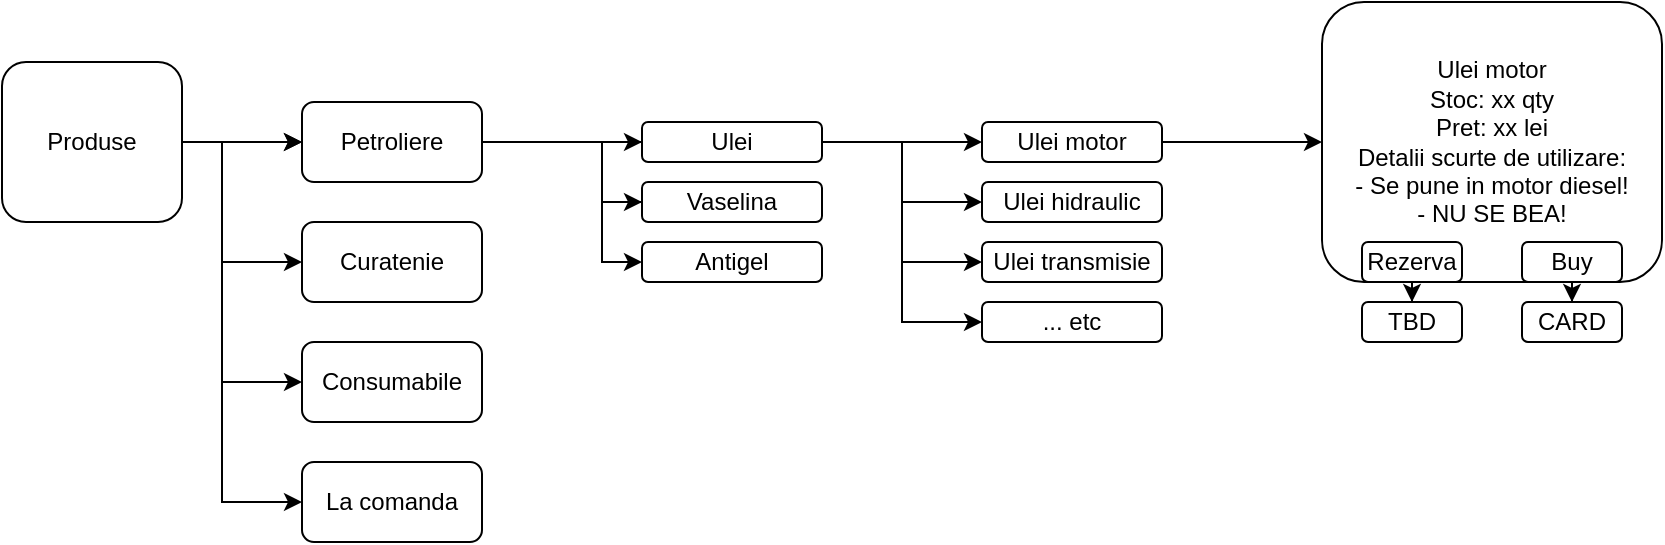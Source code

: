 <mxfile version="21.2.8" type="device">
  <diagram id="R2lEEEUBdFMjLlhIrx00" name="Page-1">
    <mxGraphModel dx="828" dy="458" grid="1" gridSize="10" guides="1" tooltips="1" connect="1" arrows="1" fold="1" page="1" pageScale="1" pageWidth="850" pageHeight="1100" math="0" shadow="0" extFonts="Permanent Marker^https://fonts.googleapis.com/css?family=Permanent+Marker">
      <root>
        <mxCell id="0" />
        <mxCell id="1" parent="0" />
        <mxCell id="tjRm9xzkeBWZtNg0guCN-5" value="" style="edgeStyle=orthogonalEdgeStyle;rounded=0;orthogonalLoop=1;jettySize=auto;html=1;" edge="1" parent="1" source="tjRm9xzkeBWZtNg0guCN-2" target="tjRm9xzkeBWZtNg0guCN-4">
          <mxGeometry relative="1" as="geometry" />
        </mxCell>
        <mxCell id="tjRm9xzkeBWZtNg0guCN-6" value="" style="edgeStyle=orthogonalEdgeStyle;rounded=0;orthogonalLoop=1;jettySize=auto;html=1;" edge="1" parent="1" source="tjRm9xzkeBWZtNg0guCN-2" target="tjRm9xzkeBWZtNg0guCN-4">
          <mxGeometry relative="1" as="geometry" />
        </mxCell>
        <mxCell id="tjRm9xzkeBWZtNg0guCN-8" value="" style="edgeStyle=orthogonalEdgeStyle;rounded=0;orthogonalLoop=1;jettySize=auto;html=1;" edge="1" parent="1" source="tjRm9xzkeBWZtNg0guCN-2" target="tjRm9xzkeBWZtNg0guCN-7">
          <mxGeometry relative="1" as="geometry">
            <Array as="points">
              <mxPoint x="110" y="100" />
              <mxPoint x="110" y="160" />
            </Array>
          </mxGeometry>
        </mxCell>
        <mxCell id="tjRm9xzkeBWZtNg0guCN-10" value="" style="edgeStyle=orthogonalEdgeStyle;rounded=0;orthogonalLoop=1;jettySize=auto;html=1;" edge="1" parent="1" source="tjRm9xzkeBWZtNg0guCN-2" target="tjRm9xzkeBWZtNg0guCN-9">
          <mxGeometry relative="1" as="geometry">
            <Array as="points">
              <mxPoint x="110" y="100" />
              <mxPoint x="110" y="220" />
            </Array>
          </mxGeometry>
        </mxCell>
        <mxCell id="tjRm9xzkeBWZtNg0guCN-2" value="Produse" style="rounded=1;whiteSpace=wrap;html=1;" vertex="1" parent="1">
          <mxGeometry y="60" width="90" height="80" as="geometry" />
        </mxCell>
        <mxCell id="tjRm9xzkeBWZtNg0guCN-15" value="" style="edgeStyle=orthogonalEdgeStyle;rounded=0;orthogonalLoop=1;jettySize=auto;html=1;" edge="1" parent="1" source="tjRm9xzkeBWZtNg0guCN-4" target="tjRm9xzkeBWZtNg0guCN-14">
          <mxGeometry relative="1" as="geometry" />
        </mxCell>
        <mxCell id="tjRm9xzkeBWZtNg0guCN-4" value="Petroliere" style="rounded=1;whiteSpace=wrap;html=1;" vertex="1" parent="1">
          <mxGeometry x="150" y="80" width="90" height="40" as="geometry" />
        </mxCell>
        <mxCell id="tjRm9xzkeBWZtNg0guCN-7" value="Curatenie" style="rounded=1;whiteSpace=wrap;html=1;direction=west;" vertex="1" parent="1">
          <mxGeometry x="150" y="140" width="90" height="40" as="geometry" />
        </mxCell>
        <mxCell id="tjRm9xzkeBWZtNg0guCN-9" value="Consumabile" style="rounded=1;whiteSpace=wrap;html=1;" vertex="1" parent="1">
          <mxGeometry x="150" y="200" width="90" height="40" as="geometry" />
        </mxCell>
        <mxCell id="tjRm9xzkeBWZtNg0guCN-11" value="La comanda" style="rounded=1;whiteSpace=wrap;html=1;" vertex="1" parent="1">
          <mxGeometry x="150" y="260" width="90" height="40" as="geometry" />
        </mxCell>
        <mxCell id="tjRm9xzkeBWZtNg0guCN-13" value="" style="edgeStyle=orthogonalEdgeStyle;rounded=0;orthogonalLoop=1;jettySize=auto;html=1;exitX=1;exitY=0.5;exitDx=0;exitDy=0;" edge="1" parent="1" source="tjRm9xzkeBWZtNg0guCN-2">
          <mxGeometry relative="1" as="geometry">
            <mxPoint x="90" y="160" as="sourcePoint" />
            <mxPoint x="150" y="280" as="targetPoint" />
            <Array as="points">
              <mxPoint x="110" y="100" />
              <mxPoint x="110" y="280" />
            </Array>
          </mxGeometry>
        </mxCell>
        <mxCell id="tjRm9xzkeBWZtNg0guCN-17" value="" style="edgeStyle=orthogonalEdgeStyle;rounded=0;orthogonalLoop=1;jettySize=auto;html=1;" edge="1" parent="1" source="tjRm9xzkeBWZtNg0guCN-14" target="tjRm9xzkeBWZtNg0guCN-16">
          <mxGeometry relative="1" as="geometry">
            <Array as="points">
              <mxPoint x="300" y="100" />
              <mxPoint x="300" y="130" />
            </Array>
          </mxGeometry>
        </mxCell>
        <mxCell id="tjRm9xzkeBWZtNg0guCN-21" value="" style="edgeStyle=orthogonalEdgeStyle;rounded=0;orthogonalLoop=1;jettySize=auto;html=1;" edge="1" parent="1" source="tjRm9xzkeBWZtNg0guCN-14" target="tjRm9xzkeBWZtNg0guCN-20">
          <mxGeometry relative="1" as="geometry" />
        </mxCell>
        <mxCell id="tjRm9xzkeBWZtNg0guCN-14" value="Ulei" style="rounded=1;whiteSpace=wrap;html=1;" vertex="1" parent="1">
          <mxGeometry x="320" y="90" width="90" height="20" as="geometry" />
        </mxCell>
        <mxCell id="tjRm9xzkeBWZtNg0guCN-16" value="Vaselina" style="rounded=1;whiteSpace=wrap;html=1;" vertex="1" parent="1">
          <mxGeometry x="320" y="120" width="90" height="20" as="geometry" />
        </mxCell>
        <mxCell id="tjRm9xzkeBWZtNg0guCN-18" value="Antigel" style="rounded=1;whiteSpace=wrap;html=1;" vertex="1" parent="1">
          <mxGeometry x="320" y="150" width="90" height="20" as="geometry" />
        </mxCell>
        <mxCell id="tjRm9xzkeBWZtNg0guCN-19" value="" style="edgeStyle=orthogonalEdgeStyle;rounded=0;orthogonalLoop=1;jettySize=auto;html=1;" edge="1" parent="1">
          <mxGeometry relative="1" as="geometry">
            <mxPoint x="320" y="130" as="sourcePoint" />
            <mxPoint x="320" y="160" as="targetPoint" />
            <Array as="points">
              <mxPoint x="300" y="130" />
              <mxPoint x="300" y="160" />
            </Array>
          </mxGeometry>
        </mxCell>
        <mxCell id="tjRm9xzkeBWZtNg0guCN-32" value="" style="edgeStyle=orthogonalEdgeStyle;rounded=0;orthogonalLoop=1;jettySize=auto;html=1;" edge="1" parent="1" source="tjRm9xzkeBWZtNg0guCN-20" target="tjRm9xzkeBWZtNg0guCN-31">
          <mxGeometry relative="1" as="geometry" />
        </mxCell>
        <mxCell id="tjRm9xzkeBWZtNg0guCN-20" value="Ulei motor" style="rounded=1;whiteSpace=wrap;html=1;" vertex="1" parent="1">
          <mxGeometry x="490" y="90" width="90" height="20" as="geometry" />
        </mxCell>
        <mxCell id="tjRm9xzkeBWZtNg0guCN-22" value="Ulei hidraulic" style="rounded=1;whiteSpace=wrap;html=1;" vertex="1" parent="1">
          <mxGeometry x="490" y="120" width="90" height="20" as="geometry" />
        </mxCell>
        <mxCell id="tjRm9xzkeBWZtNg0guCN-24" value="" style="edgeStyle=orthogonalEdgeStyle;rounded=0;orthogonalLoop=1;jettySize=auto;html=1;" edge="1" parent="1" source="tjRm9xzkeBWZtNg0guCN-14">
          <mxGeometry relative="1" as="geometry">
            <mxPoint x="410" y="100" as="sourcePoint" />
            <mxPoint x="490" y="130" as="targetPoint" />
            <Array as="points">
              <mxPoint x="450" y="100" />
              <mxPoint x="450" y="130" />
            </Array>
          </mxGeometry>
        </mxCell>
        <mxCell id="tjRm9xzkeBWZtNg0guCN-25" value="Ulei transmisie" style="rounded=1;whiteSpace=wrap;html=1;" vertex="1" parent="1">
          <mxGeometry x="490" y="150" width="90" height="20" as="geometry" />
        </mxCell>
        <mxCell id="tjRm9xzkeBWZtNg0guCN-26" value="" style="edgeStyle=orthogonalEdgeStyle;rounded=0;orthogonalLoop=1;jettySize=auto;html=1;" edge="1" parent="1">
          <mxGeometry relative="1" as="geometry">
            <mxPoint x="410" y="100" as="sourcePoint" />
            <mxPoint x="490" y="160" as="targetPoint" />
            <Array as="points">
              <mxPoint x="410" y="100" />
              <mxPoint x="450" y="100" />
              <mxPoint x="450" y="160" />
            </Array>
          </mxGeometry>
        </mxCell>
        <mxCell id="tjRm9xzkeBWZtNg0guCN-27" value="... etc" style="rounded=1;whiteSpace=wrap;html=1;" vertex="1" parent="1">
          <mxGeometry x="490" y="180" width="90" height="20" as="geometry" />
        </mxCell>
        <mxCell id="tjRm9xzkeBWZtNg0guCN-29" value="" style="edgeStyle=orthogonalEdgeStyle;rounded=0;orthogonalLoop=1;jettySize=auto;html=1;" edge="1" parent="1">
          <mxGeometry relative="1" as="geometry">
            <mxPoint x="410" y="100" as="sourcePoint" />
            <mxPoint x="490" y="190" as="targetPoint" />
            <Array as="points">
              <mxPoint x="410" y="100" />
              <mxPoint x="450" y="100" />
              <mxPoint x="450" y="190" />
            </Array>
          </mxGeometry>
        </mxCell>
        <mxCell id="tjRm9xzkeBWZtNg0guCN-31" value="Ulei motor&lt;br&gt;Stoc: xx qty&lt;br&gt;Pret: xx lei&lt;br&gt;Detalii scurte de utilizare:&lt;br&gt;- Se pune in motor diesel!&lt;br&gt;- NU SE BEA!" style="rounded=1;whiteSpace=wrap;html=1;" vertex="1" parent="1">
          <mxGeometry x="660" y="30" width="170" height="140" as="geometry" />
        </mxCell>
        <mxCell id="tjRm9xzkeBWZtNg0guCN-40" value="" style="edgeStyle=orthogonalEdgeStyle;rounded=0;orthogonalLoop=1;jettySize=auto;html=1;" edge="1" parent="1" source="tjRm9xzkeBWZtNg0guCN-37" target="tjRm9xzkeBWZtNg0guCN-39">
          <mxGeometry relative="1" as="geometry" />
        </mxCell>
        <mxCell id="tjRm9xzkeBWZtNg0guCN-37" value="Rezerva" style="rounded=1;whiteSpace=wrap;html=1;" vertex="1" parent="1">
          <mxGeometry x="680" y="150" width="50" height="20" as="geometry" />
        </mxCell>
        <mxCell id="tjRm9xzkeBWZtNg0guCN-42" value="" style="edgeStyle=orthogonalEdgeStyle;rounded=0;orthogonalLoop=1;jettySize=auto;html=1;" edge="1" parent="1" source="tjRm9xzkeBWZtNg0guCN-38" target="tjRm9xzkeBWZtNg0guCN-41">
          <mxGeometry relative="1" as="geometry" />
        </mxCell>
        <mxCell id="tjRm9xzkeBWZtNg0guCN-38" value="Buy" style="rounded=1;whiteSpace=wrap;html=1;" vertex="1" parent="1">
          <mxGeometry x="760" y="150" width="50" height="20" as="geometry" />
        </mxCell>
        <mxCell id="tjRm9xzkeBWZtNg0guCN-39" value="TBD" style="rounded=1;whiteSpace=wrap;html=1;" vertex="1" parent="1">
          <mxGeometry x="680" y="180" width="50" height="20" as="geometry" />
        </mxCell>
        <mxCell id="tjRm9xzkeBWZtNg0guCN-41" value="CARD" style="rounded=1;whiteSpace=wrap;html=1;" vertex="1" parent="1">
          <mxGeometry x="760" y="180" width="50" height="20" as="geometry" />
        </mxCell>
      </root>
    </mxGraphModel>
  </diagram>
</mxfile>
